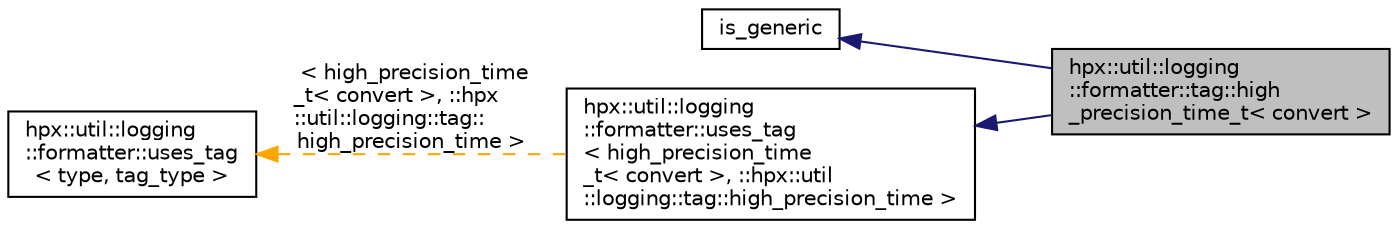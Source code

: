 digraph "hpx::util::logging::formatter::tag::high_precision_time_t&lt; convert &gt;"
{
  edge [fontname="Helvetica",fontsize="10",labelfontname="Helvetica",labelfontsize="10"];
  node [fontname="Helvetica",fontsize="10",shape=record];
  rankdir="LR";
  Node4 [label="hpx::util::logging\l::formatter::tag::high\l_precision_time_t\< convert \>",height=0.2,width=0.4,color="black", fillcolor="grey75", style="filled", fontcolor="black"];
  Node5 -> Node4 [dir="back",color="midnightblue",fontsize="10",style="solid",fontname="Helvetica"];
  Node5 [label="is_generic",height=0.2,width=0.4,color="black", fillcolor="white", style="filled",URL="$d3/d73/structhpx_1_1util_1_1logging_1_1manipulator_1_1is__generic.html",tooltip="Represents a generic manipulator (formatter or destination) "];
  Node6 -> Node4 [dir="back",color="midnightblue",fontsize="10",style="solid",fontname="Helvetica"];
  Node6 [label="hpx::util::logging\l::formatter::uses_tag\l\< high_precision_time\l_t\< convert \>, ::hpx::util\l::logging::tag::high_precision_time \>",height=0.2,width=0.4,color="black", fillcolor="white", style="filled",URL="$db/d88/structhpx_1_1util_1_1logging_1_1formatter_1_1uses__tag.html"];
  Node7 -> Node6 [dir="back",color="orange",fontsize="10",style="dashed",label=" \< high_precision_time\l_t\< convert \>, ::hpx\l::util::logging::tag::\lhigh_precision_time \>" ,fontname="Helvetica"];
  Node7 [label="hpx::util::logging\l::formatter::uses_tag\l\< type, tag_type \>",height=0.2,width=0.4,color="black", fillcolor="white", style="filled",URL="$db/d88/structhpx_1_1util_1_1logging_1_1formatter_1_1uses__tag.html",tooltip="Specifies that a formatter class handles a certain tag class. "];
}
